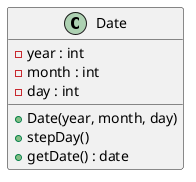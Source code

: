 @startuml
class Date {
    -year : int
    -month : int
    -day : int
    +Date(year, month, day)
    +stepDay()
    +getDate() : date
}
@enduml